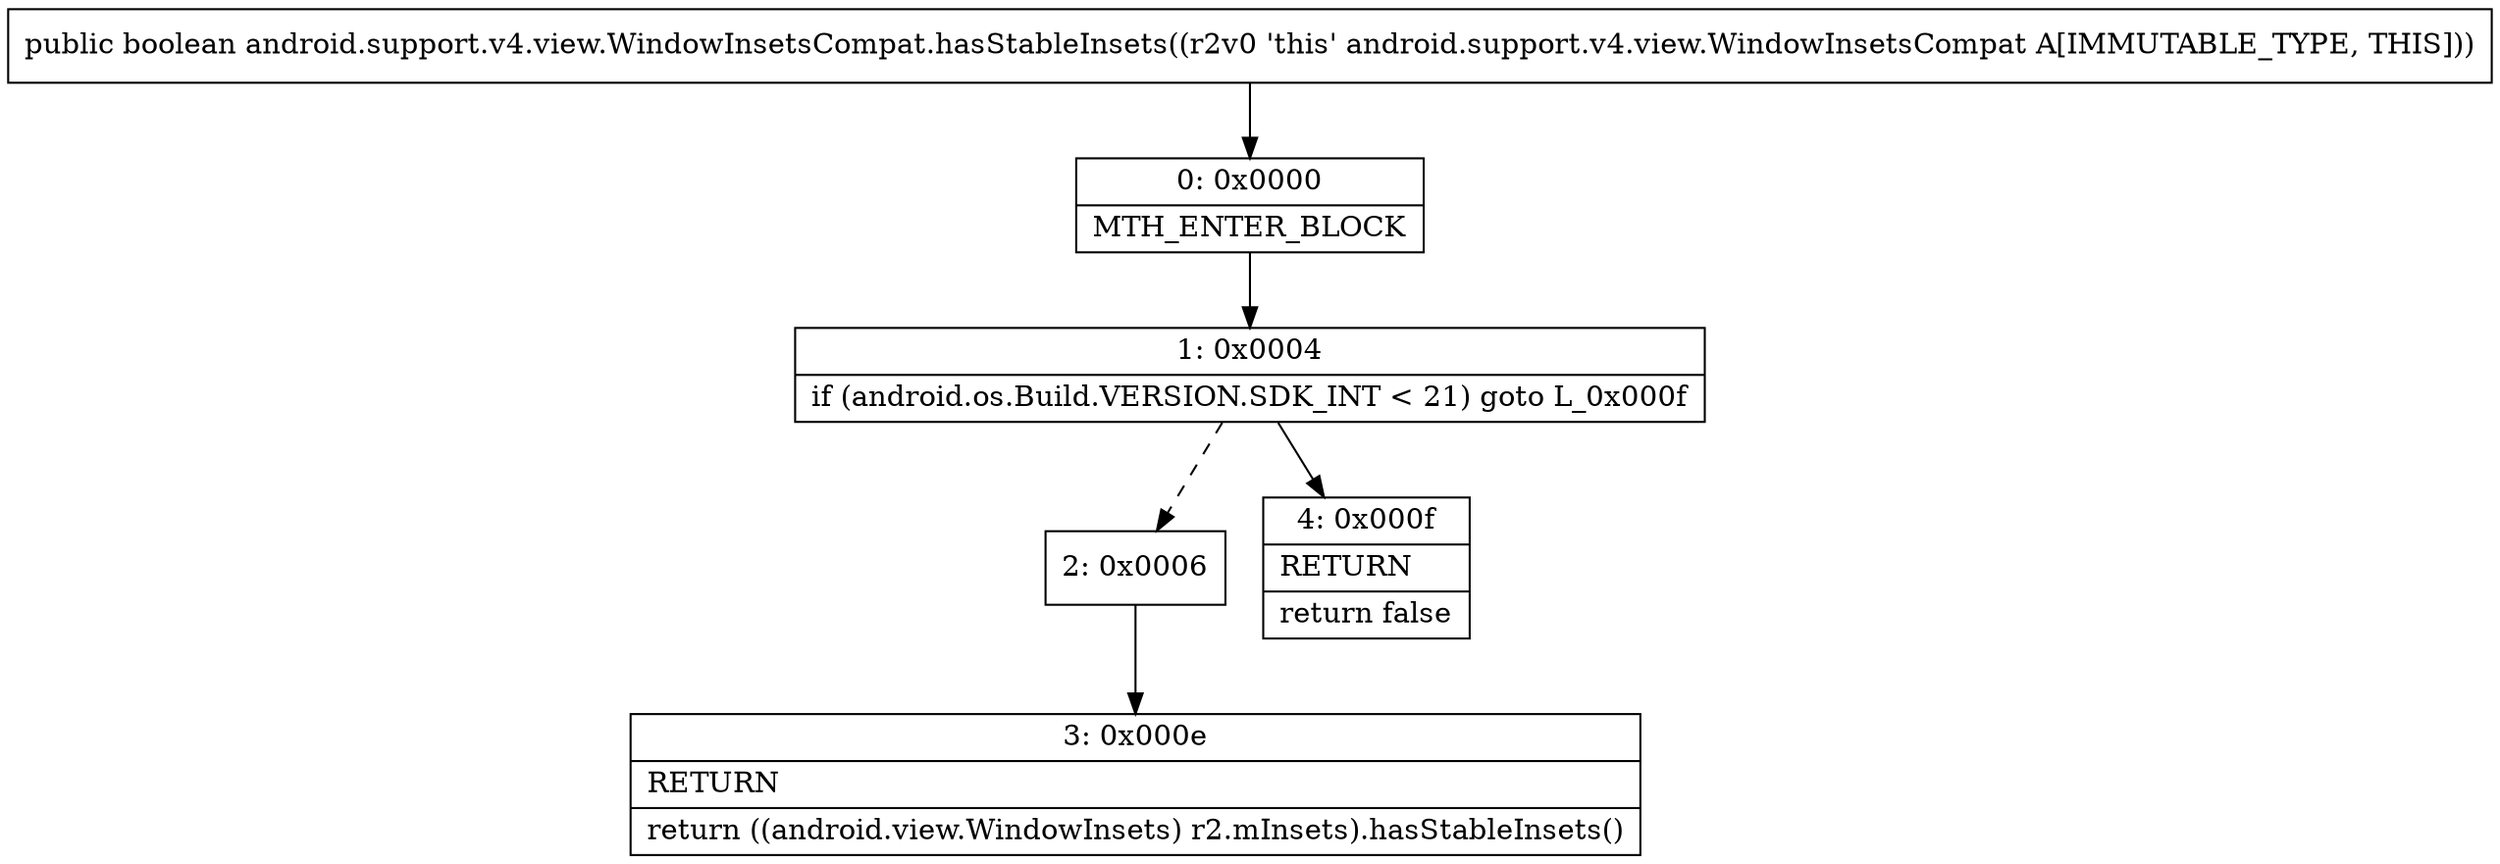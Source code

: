 digraph "CFG forandroid.support.v4.view.WindowInsetsCompat.hasStableInsets()Z" {
Node_0 [shape=record,label="{0\:\ 0x0000|MTH_ENTER_BLOCK\l}"];
Node_1 [shape=record,label="{1\:\ 0x0004|if (android.os.Build.VERSION.SDK_INT \< 21) goto L_0x000f\l}"];
Node_2 [shape=record,label="{2\:\ 0x0006}"];
Node_3 [shape=record,label="{3\:\ 0x000e|RETURN\l|return ((android.view.WindowInsets) r2.mInsets).hasStableInsets()\l}"];
Node_4 [shape=record,label="{4\:\ 0x000f|RETURN\l|return false\l}"];
MethodNode[shape=record,label="{public boolean android.support.v4.view.WindowInsetsCompat.hasStableInsets((r2v0 'this' android.support.v4.view.WindowInsetsCompat A[IMMUTABLE_TYPE, THIS])) }"];
MethodNode -> Node_0;
Node_0 -> Node_1;
Node_1 -> Node_2[style=dashed];
Node_1 -> Node_4;
Node_2 -> Node_3;
}

